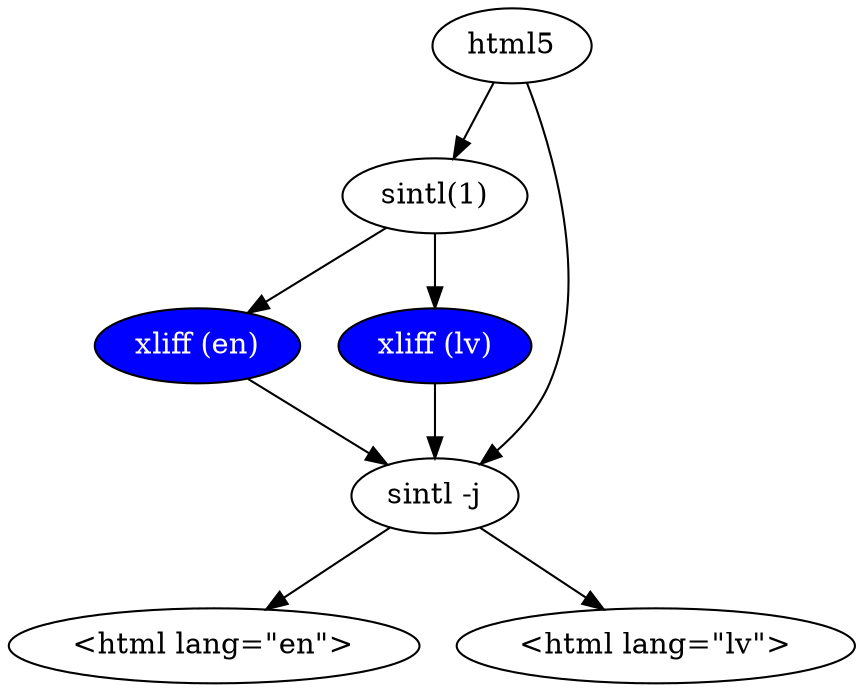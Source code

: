 digraph {
	bgcolor="transparent";

	config [label="html5"];
	bin [label="sintl(1)"];
	bin2 [label="sintl -j"];

	xliffen [label="xliff (en)", style="filled", fillcolor="blue", fontcolor="white"];
	xlifffr [label="xliff (lv)", style="filled", fillcolor="blue", fontcolor="white"];

	htmlen [label="<html lang=\"en\">"]
	htmlfr [label="<html lang=\"lv\">"]

	config -> bin;
	bin -> xliffen;
	bin -> xlifffr;

	xliffen -> bin2;
	xlifffr -> bin2;

	config -> bin2;

	bin2 -> htmlen;
	bin2 -> htmlfr;
}

